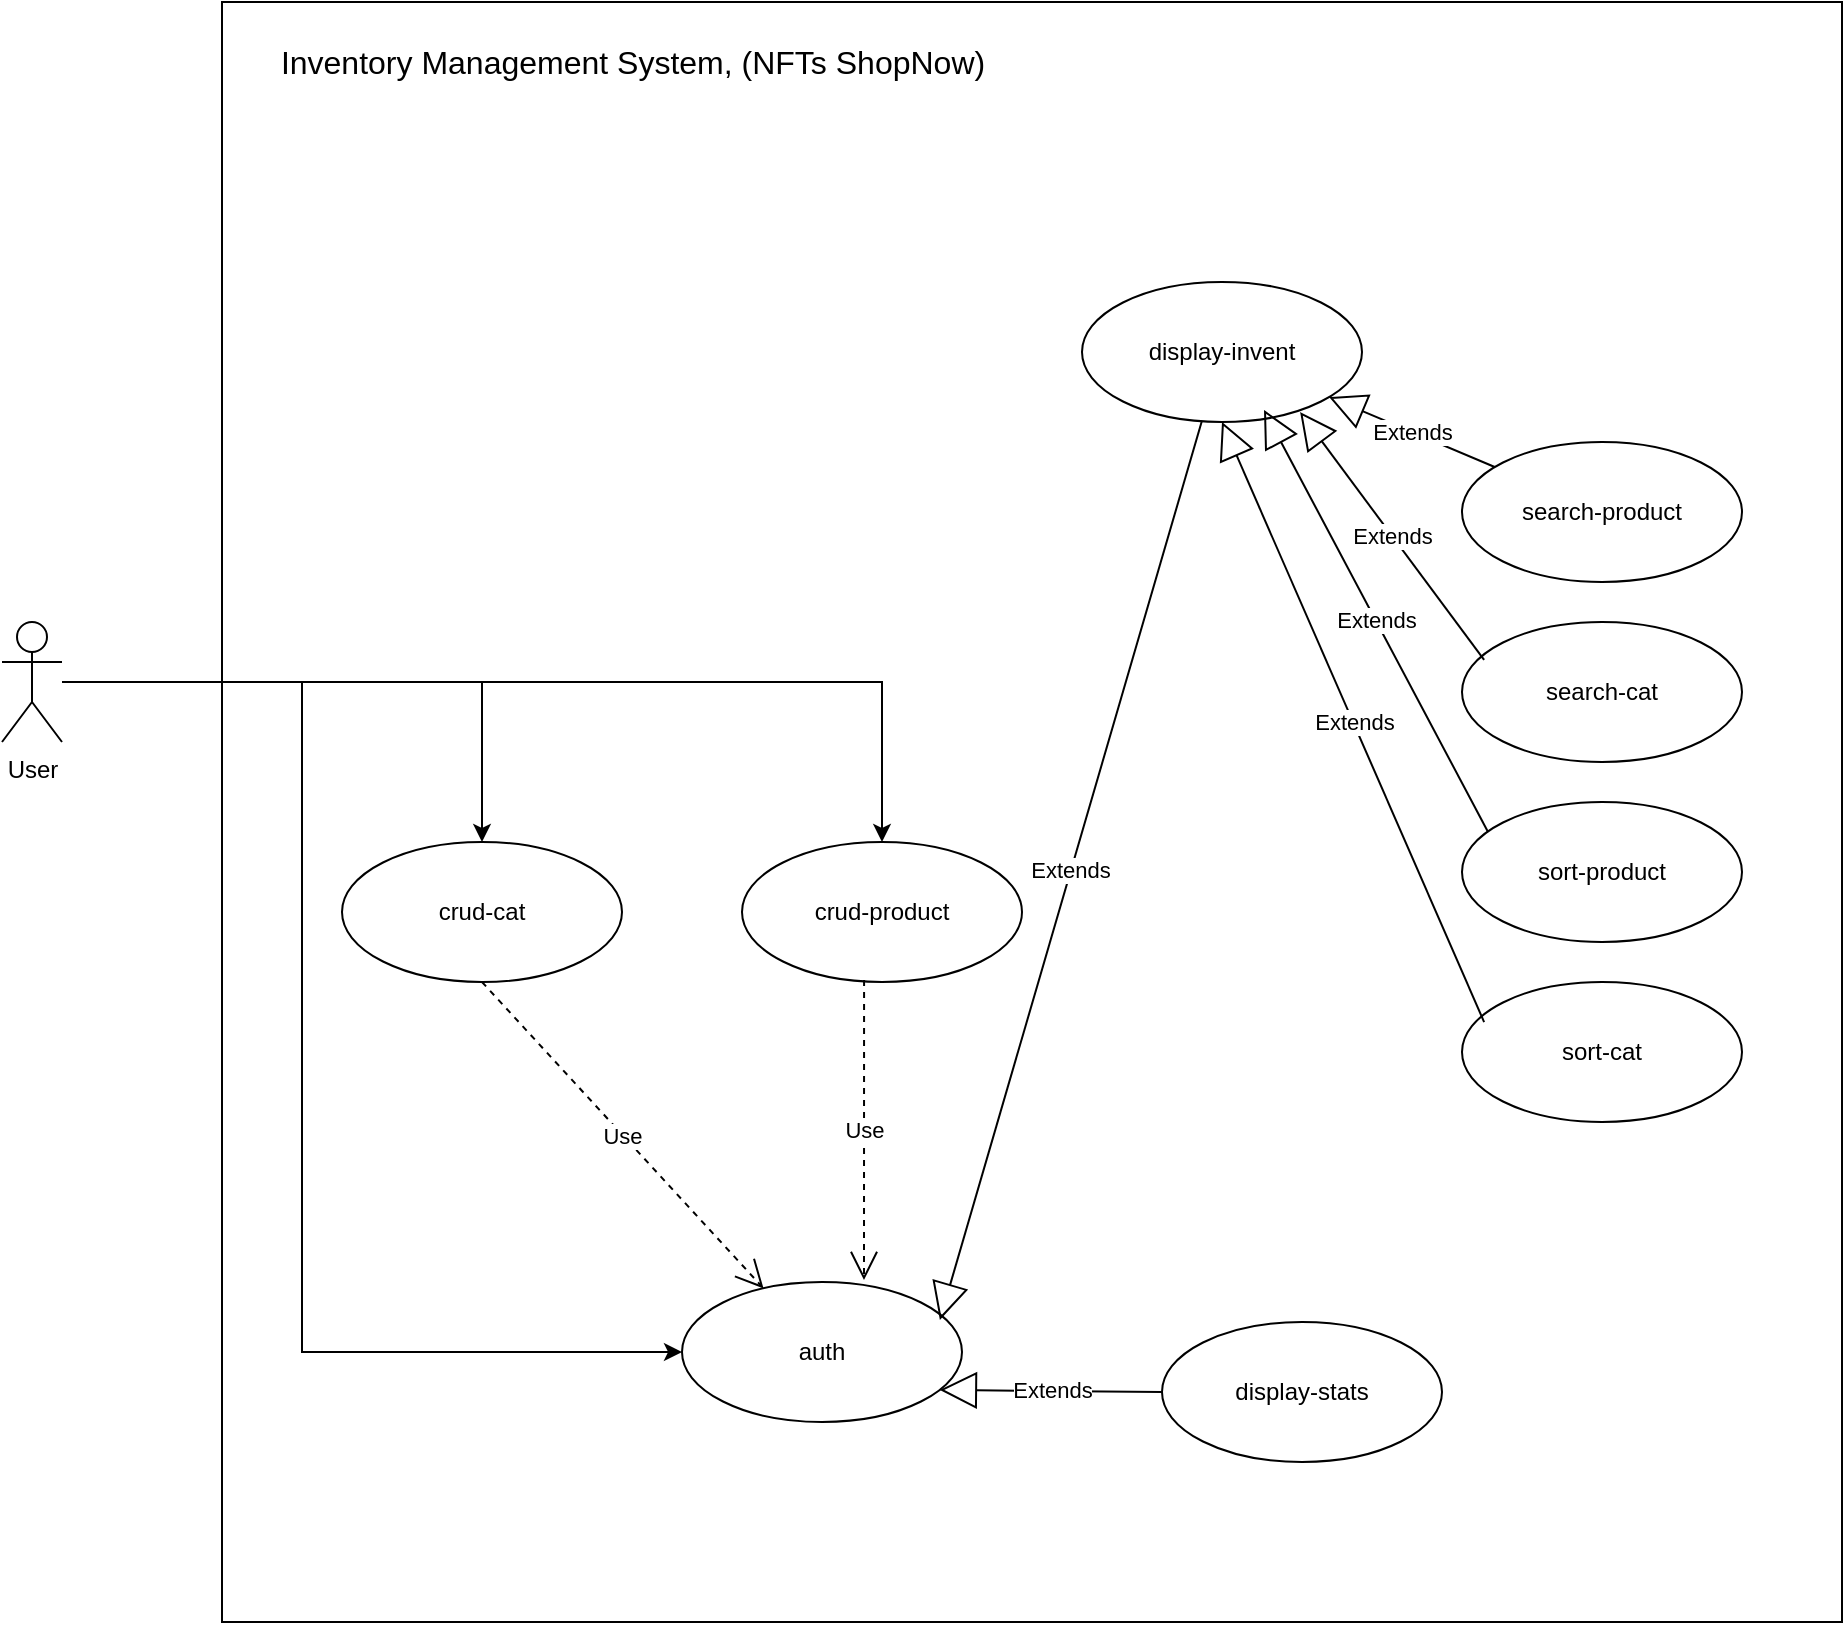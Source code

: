 <mxfile version="16.2.4" type="device"><diagram id="yvfYfxY-UkIyd-8QijFi" name="Page-1"><mxGraphModel dx="1422" dy="794" grid="1" gridSize="10" guides="1" tooltips="1" connect="1" arrows="1" fold="1" page="1" pageScale="1" pageWidth="1200" pageHeight="1920" math="0" shadow="0"><root><mxCell id="0"/><mxCell id="1" parent="0"/><mxCell id="Qc7V6wvnE8_NWlSdf-Zh-1" value="" style="whiteSpace=wrap;html=1;aspect=fixed;" parent="1" vertex="1"><mxGeometry x="190" y="10" width="810" height="810" as="geometry"/></mxCell><mxCell id="Qc7V6wvnE8_NWlSdf-Zh-2" value="Inventory Management System, (NFTs ShopNow)" style="text;html=1;resizable=0;autosize=1;align=center;verticalAlign=middle;points=[];fillColor=none;strokeColor=none;rounded=0;fontSize=16;" parent="1" vertex="1"><mxGeometry x="210" y="30" width="370" height="20" as="geometry"/></mxCell><mxCell id="v8IvlT0bzVCScplCRX92-1" style="edgeStyle=orthogonalEdgeStyle;rounded=0;orthogonalLoop=1;jettySize=auto;html=1;entryX=0;entryY=0.5;entryDx=0;entryDy=0;" parent="1" source="Qc7V6wvnE8_NWlSdf-Zh-3" target="Qc7V6wvnE8_NWlSdf-Zh-6" edge="1"><mxGeometry relative="1" as="geometry"><Array as="points"><mxPoint x="230" y="350"/><mxPoint x="230" y="685"/></Array></mxGeometry></mxCell><mxCell id="v8IvlT0bzVCScplCRX92-21" style="edgeStyle=orthogonalEdgeStyle;rounded=0;orthogonalLoop=1;jettySize=auto;html=1;entryX=0.5;entryY=0;entryDx=0;entryDy=0;" parent="1" source="Qc7V6wvnE8_NWlSdf-Zh-3" target="Qc7V6wvnE8_NWlSdf-Zh-5" edge="1"><mxGeometry relative="1" as="geometry"/></mxCell><mxCell id="v8IvlT0bzVCScplCRX92-22" style="edgeStyle=orthogonalEdgeStyle;rounded=0;orthogonalLoop=1;jettySize=auto;html=1;" parent="1" source="Qc7V6wvnE8_NWlSdf-Zh-3" target="Qc7V6wvnE8_NWlSdf-Zh-9" edge="1"><mxGeometry relative="1" as="geometry"/></mxCell><mxCell id="Qc7V6wvnE8_NWlSdf-Zh-3" value="User" style="shape=umlActor;verticalLabelPosition=bottom;verticalAlign=top;html=1;outlineConnect=0;" parent="1" vertex="1"><mxGeometry x="80" y="320" width="30" height="60" as="geometry"/></mxCell><mxCell id="Qc7V6wvnE8_NWlSdf-Zh-5" value="crud-product" style="ellipse;whiteSpace=wrap;html=1;" parent="1" vertex="1"><mxGeometry x="450" y="430" width="140" height="70" as="geometry"/></mxCell><mxCell id="Qc7V6wvnE8_NWlSdf-Zh-6" value="auth" style="ellipse;whiteSpace=wrap;html=1;" parent="1" vertex="1"><mxGeometry x="420" y="650" width="140" height="70" as="geometry"/></mxCell><mxCell id="Qc7V6wvnE8_NWlSdf-Zh-7" value="search-cat" style="ellipse;whiteSpace=wrap;html=1;" parent="1" vertex="1"><mxGeometry x="810" y="320" width="140" height="70" as="geometry"/></mxCell><mxCell id="Qc7V6wvnE8_NWlSdf-Zh-8" value="search-product" style="ellipse;whiteSpace=wrap;html=1;" parent="1" vertex="1"><mxGeometry x="810" y="230" width="140" height="70" as="geometry"/></mxCell><mxCell id="Qc7V6wvnE8_NWlSdf-Zh-9" value="crud-cat" style="ellipse;whiteSpace=wrap;html=1;" parent="1" vertex="1"><mxGeometry x="250" y="430" width="140" height="70" as="geometry"/></mxCell><mxCell id="v8IvlT0bzVCScplCRX92-3" value="sort-product" style="ellipse;whiteSpace=wrap;html=1;" parent="1" vertex="1"><mxGeometry x="810" y="410" width="140" height="70" as="geometry"/></mxCell><mxCell id="v8IvlT0bzVCScplCRX92-4" value="sort-cat" style="ellipse;whiteSpace=wrap;html=1;" parent="1" vertex="1"><mxGeometry x="810" y="500" width="140" height="70" as="geometry"/></mxCell><mxCell id="v8IvlT0bzVCScplCRX92-5" value="display-invent" style="ellipse;whiteSpace=wrap;html=1;" parent="1" vertex="1"><mxGeometry x="620" y="150" width="140" height="70" as="geometry"/></mxCell><mxCell id="v8IvlT0bzVCScplCRX92-7" value="Extends" style="endArrow=block;endSize=16;endFill=0;html=1;rounded=0;" parent="1" source="Qc7V6wvnE8_NWlSdf-Zh-8" target="v8IvlT0bzVCScplCRX92-5" edge="1"><mxGeometry width="160" relative="1" as="geometry"><mxPoint x="790" y="260" as="sourcePoint"/><mxPoint x="680" y="260" as="targetPoint"/></mxGeometry></mxCell><mxCell id="v8IvlT0bzVCScplCRX92-8" value="Extends" style="endArrow=block;endSize=16;endFill=0;html=1;rounded=0;exitX=0.079;exitY=0.271;exitDx=0;exitDy=0;exitPerimeter=0;entryX=0.779;entryY=0.929;entryDx=0;entryDy=0;entryPerimeter=0;" parent="1" source="Qc7V6wvnE8_NWlSdf-Zh-7" target="v8IvlT0bzVCScplCRX92-5" edge="1"><mxGeometry width="160" relative="1" as="geometry"><mxPoint x="810.004" y="309.996" as="sourcePoint"/><mxPoint x="727.194" y="275.025" as="targetPoint"/></mxGeometry></mxCell><mxCell id="v8IvlT0bzVCScplCRX92-9" value="Extends" style="endArrow=block;endSize=16;endFill=0;html=1;rounded=0;exitX=0.093;exitY=0.214;exitDx=0;exitDy=0;exitPerimeter=0;entryX=0.65;entryY=0.914;entryDx=0;entryDy=0;entryPerimeter=0;" parent="1" source="v8IvlT0bzVCScplCRX92-3" target="v8IvlT0bzVCScplCRX92-5" edge="1"><mxGeometry width="160" relative="1" as="geometry"><mxPoint x="810" y="411.97" as="sourcePoint"/><mxPoint x="718" y="288.03" as="targetPoint"/></mxGeometry></mxCell><mxCell id="v8IvlT0bzVCScplCRX92-10" value="Extends" style="endArrow=block;endSize=16;endFill=0;html=1;rounded=0;exitX=0.079;exitY=0.286;exitDx=0;exitDy=0;exitPerimeter=0;entryX=0.5;entryY=1;entryDx=0;entryDy=0;" parent="1" source="v8IvlT0bzVCScplCRX92-4" target="v8IvlT0bzVCScplCRX92-5" edge="1"><mxGeometry width="160" relative="1" as="geometry"><mxPoint x="802.02" y="471" as="sourcePoint"/><mxPoint x="690" y="260" as="targetPoint"/></mxGeometry></mxCell><mxCell id="v8IvlT0bzVCScplCRX92-23" value="Use" style="endArrow=open;endSize=12;dashed=1;html=1;rounded=0;exitX=0.436;exitY=0.986;exitDx=0;exitDy=0;exitPerimeter=0;entryX=0.65;entryY=-0.014;entryDx=0;entryDy=0;entryPerimeter=0;" parent="1" source="Qc7V6wvnE8_NWlSdf-Zh-5" target="Qc7V6wvnE8_NWlSdf-Zh-6" edge="1"><mxGeometry width="160" relative="1" as="geometry"><mxPoint x="430" y="560" as="sourcePoint"/><mxPoint x="590" y="560" as="targetPoint"/><Array as="points"/></mxGeometry></mxCell><mxCell id="v8IvlT0bzVCScplCRX92-24" value="Use" style="endArrow=open;endSize=12;dashed=1;html=1;rounded=0;exitX=0.5;exitY=1;exitDx=0;exitDy=0;" parent="1" source="Qc7V6wvnE8_NWlSdf-Zh-9" target="Qc7V6wvnE8_NWlSdf-Zh-6" edge="1"><mxGeometry width="160" relative="1" as="geometry"><mxPoint x="380.04" y="509.02" as="sourcePoint"/><mxPoint x="330" y="659.02" as="targetPoint"/></mxGeometry></mxCell><mxCell id="5g6ykhD8kzrdMGvh3F3p-2" value="Extends" style="endArrow=block;endSize=16;endFill=0;html=1;rounded=0;entryX=0.921;entryY=0.271;entryDx=0;entryDy=0;entryPerimeter=0;" edge="1" parent="1" source="v8IvlT0bzVCScplCRX92-5" target="Qc7V6wvnE8_NWlSdf-Zh-6"><mxGeometry width="160" relative="1" as="geometry"><mxPoint x="781.06" y="620.02" as="sourcePoint"/><mxPoint x="650" y="320" as="targetPoint"/></mxGeometry></mxCell><mxCell id="5g6ykhD8kzrdMGvh3F3p-3" value="display-stats" style="ellipse;whiteSpace=wrap;html=1;" vertex="1" parent="1"><mxGeometry x="660" y="670" width="140" height="70" as="geometry"/></mxCell><mxCell id="5g6ykhD8kzrdMGvh3F3p-4" value="Extends" style="endArrow=block;endSize=16;endFill=0;html=1;rounded=0;entryX=0.921;entryY=0.771;entryDx=0;entryDy=0;entryPerimeter=0;exitX=0;exitY=0.5;exitDx=0;exitDy=0;" edge="1" parent="1" source="5g6ykhD8kzrdMGvh3F3p-3" target="Qc7V6wvnE8_NWlSdf-Zh-6"><mxGeometry width="160" relative="1" as="geometry"><mxPoint x="710.95" y="400.003" as="sourcePoint"/><mxPoint x="580" y="849.34" as="targetPoint"/></mxGeometry></mxCell></root></mxGraphModel></diagram></mxfile>